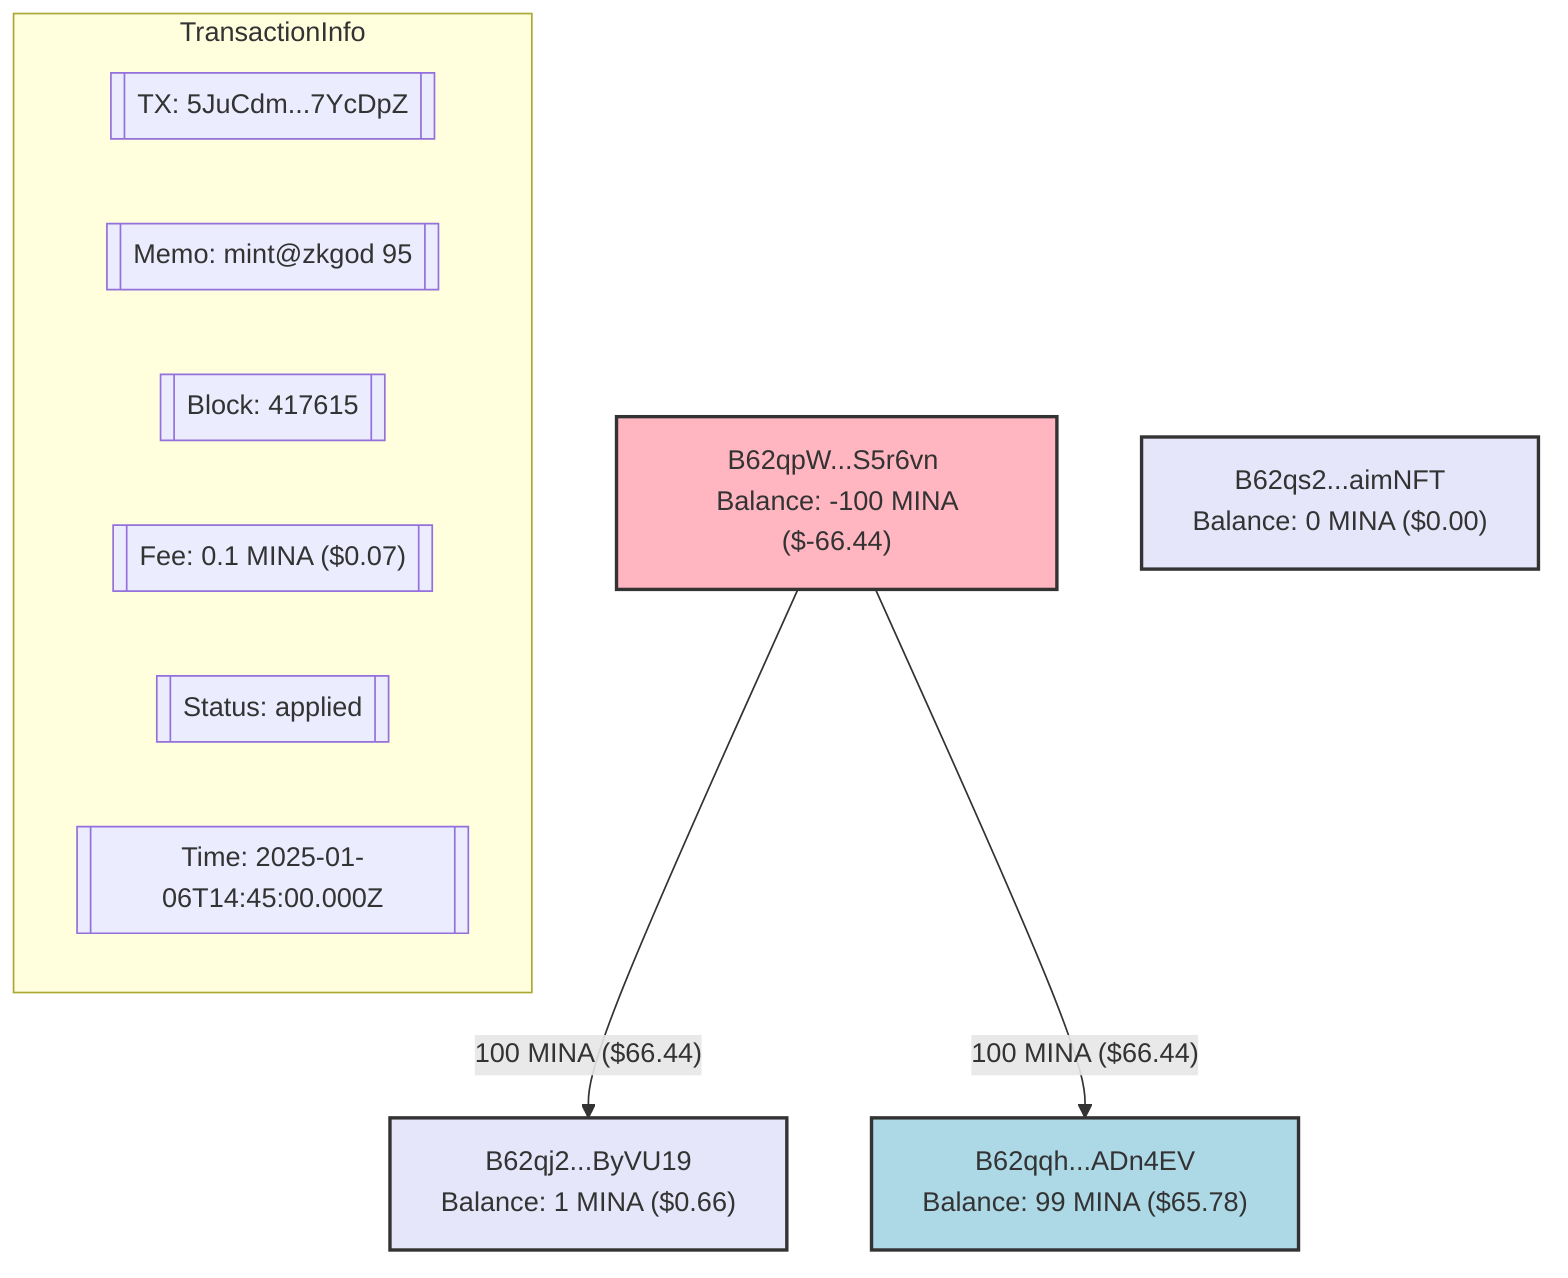 graph TB
classDef zkapp fill:#e6e6fa,stroke:#333,stroke-width:2px
classDef normal fill:#add8e6,stroke:#333,stroke-width:2px
classDef negative fill:#ffb6c1,stroke:#333,stroke-width:2px

A0["B62qj2...ByVU19 <br/> Balance: 1 MINA ($0.66)"]:::zkapp
A1["B62qpW...S5r6vn <br/> Balance: -100 MINA ($-66.44)"]:::negative
A2["B62qqh...ADn4EV <br/> Balance: 99 MINA ($65.78)"]:::normal
A3["B62qs2...aimNFT <br/> Balance: 0 MINA ($0.00)"]:::zkapp

A1 --> |"100 MINA ($66.44)"| A0
A1 --> |"100 MINA ($66.44)"| A2


subgraph TransactionInfo
    TxHash[["TX: 5JuCdm...7YcDpZ"]]
    Memo[["Memo: mint@zkgod 95"]]
    Block[["Block: 417615"]]
    TxFee[["Fee: 0.1 MINA ($0.07)"]]
    TxStatus[["Status: applied"]]
    TxTime[["Time: 2025-01-06T14:45:00.000Z"]]
end
